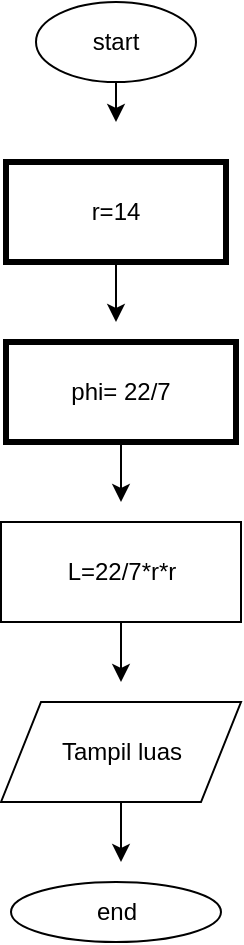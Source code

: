 <mxfile version="13.7.3" type="device" pages="4"><diagram id="Uj9OAwN7SstU1wEg6mgY" name="Page-1"><mxGraphModel dx="852" dy="494" grid="1" gridSize="10" guides="1" tooltips="1" connect="1" arrows="1" fold="1" page="1" pageScale="1" pageWidth="850" pageHeight="1100" math="0" shadow="0"><root><mxCell id="0"/><mxCell id="1" parent="0"/><mxCell id="ZiBA2hBxS-J61Z6boHJ4-24" style="edgeStyle=orthogonalEdgeStyle;rounded=0;orthogonalLoop=1;jettySize=auto;html=1;" parent="1" source="ZiBA2hBxS-J61Z6boHJ4-1" edge="1"><mxGeometry relative="1" as="geometry"><mxPoint x="400" y="80" as="targetPoint"/></mxGeometry></mxCell><mxCell id="ZiBA2hBxS-J61Z6boHJ4-1" value="start" style="ellipse;whiteSpace=wrap;html=1;" parent="1" vertex="1"><mxGeometry x="360" y="20" width="80" height="40" as="geometry"/></mxCell><mxCell id="ZiBA2hBxS-J61Z6boHJ4-26" style="edgeStyle=orthogonalEdgeStyle;rounded=0;orthogonalLoop=1;jettySize=auto;html=1;" parent="1" source="ZiBA2hBxS-J61Z6boHJ4-5" edge="1"><mxGeometry relative="1" as="geometry"><mxPoint x="400" y="180" as="targetPoint"/></mxGeometry></mxCell><mxCell id="ZiBA2hBxS-J61Z6boHJ4-5" value="r=14" style="rounded=0;whiteSpace=wrap;html=1;strokeWidth=3;" parent="1" vertex="1"><mxGeometry x="345" y="100" width="110" height="50" as="geometry"/></mxCell><mxCell id="ZiBA2hBxS-J61Z6boHJ4-8" style="edgeStyle=orthogonalEdgeStyle;rounded=0;orthogonalLoop=1;jettySize=auto;html=1;exitX=0.5;exitY=1;exitDx=0;exitDy=0;" parent="1" source="ZiBA2hBxS-J61Z6boHJ4-5" target="ZiBA2hBxS-J61Z6boHJ4-5" edge="1"><mxGeometry relative="1" as="geometry"/></mxCell><mxCell id="ZiBA2hBxS-J61Z6boHJ4-27" style="edgeStyle=orthogonalEdgeStyle;rounded=0;orthogonalLoop=1;jettySize=auto;html=1;" parent="1" source="ZiBA2hBxS-J61Z6boHJ4-17" edge="1"><mxGeometry relative="1" as="geometry"><mxPoint x="402.5" y="270" as="targetPoint"/></mxGeometry></mxCell><mxCell id="ZiBA2hBxS-J61Z6boHJ4-17" value="phi= 22/7" style="rounded=0;whiteSpace=wrap;html=1;strokeWidth=3;" parent="1" vertex="1"><mxGeometry x="345" y="190" width="115" height="50" as="geometry"/></mxCell><mxCell id="ZiBA2hBxS-J61Z6boHJ4-28" style="edgeStyle=orthogonalEdgeStyle;rounded=0;orthogonalLoop=1;jettySize=auto;html=1;" parent="1" source="ZiBA2hBxS-J61Z6boHJ4-18" edge="1"><mxGeometry relative="1" as="geometry"><mxPoint x="402.5" y="360" as="targetPoint"/></mxGeometry></mxCell><mxCell id="ZiBA2hBxS-J61Z6boHJ4-18" value="L=22/7*r*r" style="rounded=0;whiteSpace=wrap;html=1;strokeWidth=1;" parent="1" vertex="1"><mxGeometry x="342.5" y="280" width="120" height="50" as="geometry"/></mxCell><mxCell id="ZiBA2hBxS-J61Z6boHJ4-29" style="edgeStyle=orthogonalEdgeStyle;rounded=0;orthogonalLoop=1;jettySize=auto;html=1;" parent="1" source="ZiBA2hBxS-J61Z6boHJ4-19" edge="1"><mxGeometry relative="1" as="geometry"><mxPoint x="402.5" y="450" as="targetPoint"/></mxGeometry></mxCell><mxCell id="ZiBA2hBxS-J61Z6boHJ4-19" value="Tampil luas" style="shape=parallelogram;perimeter=parallelogramPerimeter;whiteSpace=wrap;html=1;fixedSize=1;strokeWidth=1;" parent="1" vertex="1"><mxGeometry x="342.5" y="370" width="120" height="50" as="geometry"/></mxCell><mxCell id="ZiBA2hBxS-J61Z6boHJ4-20" value="end" style="ellipse;whiteSpace=wrap;html=1;strokeWidth=1;" parent="1" vertex="1"><mxGeometry x="347.5" y="460" width="105" height="30" as="geometry"/></mxCell><mxCell id="ZiBA2hBxS-J61Z6boHJ4-22" style="edgeStyle=orthogonalEdgeStyle;rounded=0;orthogonalLoop=1;jettySize=auto;html=1;exitX=0.5;exitY=1;exitDx=0;exitDy=0;" parent="1" source="ZiBA2hBxS-J61Z6boHJ4-1" target="ZiBA2hBxS-J61Z6boHJ4-1" edge="1"><mxGeometry relative="1" as="geometry"/></mxCell></root></mxGraphModel></diagram><diagram id="eXDXhn9w084L_KvNvf0D" name="Page-2"><mxGraphModel dx="852" dy="494" grid="1" gridSize="10" guides="1" tooltips="1" connect="1" arrows="1" fold="1" page="1" pageScale="1" pageWidth="850" pageHeight="1100" math="0" shadow="0"><root><mxCell id="LCB-gGeCcYO79WW6TG3y-0"/><mxCell id="LCB-gGeCcYO79WW6TG3y-1" parent="LCB-gGeCcYO79WW6TG3y-0"/><mxCell id="tb40D4kX8-YWBbThaUYf-0" style="edgeStyle=orthogonalEdgeStyle;rounded=0;orthogonalLoop=1;jettySize=auto;html=1;" parent="LCB-gGeCcYO79WW6TG3y-1" source="tb40D4kX8-YWBbThaUYf-1" edge="1"><mxGeometry relative="1" as="geometry"><mxPoint x="400" y="80" as="targetPoint"/></mxGeometry></mxCell><mxCell id="tb40D4kX8-YWBbThaUYf-1" value="start" style="ellipse;whiteSpace=wrap;html=1;" parent="LCB-gGeCcYO79WW6TG3y-1" vertex="1"><mxGeometry x="360" y="20" width="80" height="40" as="geometry"/></mxCell><mxCell id="tb40D4kX8-YWBbThaUYf-2" style="edgeStyle=orthogonalEdgeStyle;rounded=0;orthogonalLoop=1;jettySize=auto;html=1;" parent="LCB-gGeCcYO79WW6TG3y-1" edge="1"><mxGeometry relative="1" as="geometry"><mxPoint x="400" y="180" as="targetPoint"/><mxPoint x="400" y="150" as="sourcePoint"/></mxGeometry></mxCell><mxCell id="tb40D4kX8-YWBbThaUYf-4" style="edgeStyle=orthogonalEdgeStyle;rounded=0;orthogonalLoop=1;jettySize=auto;html=1;exitX=0.5;exitY=1;exitDx=0;exitDy=0;" parent="LCB-gGeCcYO79WW6TG3y-1" edge="1"><mxGeometry relative="1" as="geometry"><mxPoint x="400" y="150" as="sourcePoint"/><mxPoint x="400" y="150" as="targetPoint"/></mxGeometry></mxCell><mxCell id="tb40D4kX8-YWBbThaUYf-5" style="edgeStyle=orthogonalEdgeStyle;rounded=0;orthogonalLoop=1;jettySize=auto;html=1;" parent="LCB-gGeCcYO79WW6TG3y-1" edge="1"><mxGeometry relative="1" as="geometry"><mxPoint x="402.5" y="270" as="targetPoint"/><mxPoint x="402.5" y="240" as="sourcePoint"/></mxGeometry></mxCell><mxCell id="tb40D4kX8-YWBbThaUYf-7" style="edgeStyle=orthogonalEdgeStyle;rounded=0;orthogonalLoop=1;jettySize=auto;html=1;" parent="LCB-gGeCcYO79WW6TG3y-1" source="tb40D4kX8-YWBbThaUYf-8" edge="1"><mxGeometry relative="1" as="geometry"><mxPoint x="402.5" y="360" as="targetPoint"/></mxGeometry></mxCell><mxCell id="tb40D4kX8-YWBbThaUYf-8" value="L=phi*r*r" style="rounded=0;whiteSpace=wrap;html=1;strokeWidth=1;" parent="LCB-gGeCcYO79WW6TG3y-1" vertex="1"><mxGeometry x="342.5" y="280" width="120" height="50" as="geometry"/></mxCell><mxCell id="tb40D4kX8-YWBbThaUYf-9" style="edgeStyle=orthogonalEdgeStyle;rounded=0;orthogonalLoop=1;jettySize=auto;html=1;" parent="LCB-gGeCcYO79WW6TG3y-1" source="tb40D4kX8-YWBbThaUYf-10" edge="1"><mxGeometry relative="1" as="geometry"><mxPoint x="402.5" y="450" as="targetPoint"/></mxGeometry></mxCell><mxCell id="tb40D4kX8-YWBbThaUYf-10" value="Tampil luas" style="shape=parallelogram;perimeter=parallelogramPerimeter;whiteSpace=wrap;html=1;fixedSize=1;strokeWidth=1;" parent="LCB-gGeCcYO79WW6TG3y-1" vertex="1"><mxGeometry x="342.5" y="370" width="120" height="50" as="geometry"/></mxCell><mxCell id="tb40D4kX8-YWBbThaUYf-11" value="end" style="ellipse;whiteSpace=wrap;html=1;strokeWidth=1;" parent="LCB-gGeCcYO79WW6TG3y-1" vertex="1"><mxGeometry x="347.5" y="460" width="105" height="30" as="geometry"/></mxCell><mxCell id="tb40D4kX8-YWBbThaUYf-12" style="edgeStyle=orthogonalEdgeStyle;rounded=0;orthogonalLoop=1;jettySize=auto;html=1;exitX=0.5;exitY=1;exitDx=0;exitDy=0;" parent="LCB-gGeCcYO79WW6TG3y-1" source="tb40D4kX8-YWBbThaUYf-1" target="tb40D4kX8-YWBbThaUYf-1" edge="1"><mxGeometry relative="1" as="geometry"/></mxCell><mxCell id="tb40D4kX8-YWBbThaUYf-16" value="masukan r" style="shape=parallelogram;perimeter=parallelogramPerimeter;whiteSpace=wrap;html=1;fixedSize=1;strokeWidth=1;" parent="LCB-gGeCcYO79WW6TG3y-1" vertex="1"><mxGeometry x="342.5" y="90" width="120" height="60" as="geometry"/></mxCell><mxCell id="tb40D4kX8-YWBbThaUYf-19" value="masukkan phi" style="rounded=0;whiteSpace=wrap;html=1;strokeWidth=1;" parent="LCB-gGeCcYO79WW6TG3y-1" vertex="1"><mxGeometry x="343" y="190" width="120" height="40" as="geometry"/></mxCell></root></mxGraphModel></diagram><diagram id="qasOwzOjssbFzNys_PqO" name="Page-3"><mxGraphModel dx="852" dy="494" grid="1" gridSize="10" guides="1" tooltips="1" connect="1" arrows="1" fold="1" page="1" pageScale="1" pageWidth="850" pageHeight="1100" math="0" shadow="0"><root><mxCell id="iueVNaHloEjQvOWnwD4O-0"/><mxCell id="iueVNaHloEjQvOWnwD4O-1" parent="iueVNaHloEjQvOWnwD4O-0"/><mxCell id="iueVNaHloEjQvOWnwD4O-3" style="edgeStyle=orthogonalEdgeStyle;rounded=0;orthogonalLoop=1;jettySize=auto;html=1;" parent="iueVNaHloEjQvOWnwD4O-1" source="iueVNaHloEjQvOWnwD4O-2" edge="1"><mxGeometry relative="1" as="geometry"><mxPoint x="410" y="80" as="targetPoint"/></mxGeometry></mxCell><mxCell id="iueVNaHloEjQvOWnwD4O-2" value="mulai" style="ellipse;whiteSpace=wrap;html=1;strokeWidth=1;" parent="iueVNaHloEjQvOWnwD4O-1" vertex="1"><mxGeometry x="365" y="20" width="90" height="40" as="geometry"/></mxCell><mxCell id="iueVNaHloEjQvOWnwD4O-5" style="edgeStyle=orthogonalEdgeStyle;rounded=0;orthogonalLoop=1;jettySize=auto;html=1;" parent="iueVNaHloEjQvOWnwD4O-1" source="iueVNaHloEjQvOWnwD4O-4" edge="1"><mxGeometry relative="1" as="geometry"><mxPoint x="410" y="160" as="targetPoint"/></mxGeometry></mxCell><mxCell id="iueVNaHloEjQvOWnwD4O-4" value="input IPK" style="shape=parallelogram;perimeter=parallelogramPerimeter;whiteSpace=wrap;html=1;fixedSize=1;strokeWidth=1;" parent="iueVNaHloEjQvOWnwD4O-1" vertex="1"><mxGeometry x="350" y="90" width="120" height="40" as="geometry"/></mxCell><mxCell id="iueVNaHloEjQvOWnwD4O-7" style="edgeStyle=orthogonalEdgeStyle;rounded=0;orthogonalLoop=1;jettySize=auto;html=1;" parent="iueVNaHloEjQvOWnwD4O-1" source="iueVNaHloEjQvOWnwD4O-6" edge="1"><mxGeometry relative="1" as="geometry"><mxPoint x="500" y="270" as="targetPoint"/></mxGeometry></mxCell><mxCell id="iueVNaHloEjQvOWnwD4O-8" style="edgeStyle=orthogonalEdgeStyle;rounded=0;orthogonalLoop=1;jettySize=auto;html=1;" parent="iueVNaHloEjQvOWnwD4O-1" source="iueVNaHloEjQvOWnwD4O-6" edge="1"><mxGeometry relative="1" as="geometry"><mxPoint x="330" y="270" as="targetPoint"/></mxGeometry></mxCell><mxCell id="iueVNaHloEjQvOWnwD4O-6" value="&amp;gt;=3.50" style="rhombus;whiteSpace=wrap;html=1;strokeWidth=1;" parent="iueVNaHloEjQvOWnwD4O-1" vertex="1"><mxGeometry x="370" y="170" width="80" height="60" as="geometry"/></mxCell><mxCell id="iueVNaHloEjQvOWnwD4O-19" style="edgeStyle=orthogonalEdgeStyle;rounded=0;orthogonalLoop=1;jettySize=auto;html=1;" parent="iueVNaHloEjQvOWnwD4O-1" source="iueVNaHloEjQvOWnwD4O-9" edge="1"><mxGeometry relative="1" as="geometry"><mxPoint x="400" y="370" as="targetPoint"/></mxGeometry></mxCell><mxCell id="iueVNaHloEjQvOWnwD4O-9" value="berprestasi &quot;cumlaude&quot;" style="shape=parallelogram;perimeter=parallelogramPerimeter;whiteSpace=wrap;html=1;fixedSize=1;strokeWidth=1;" parent="iueVNaHloEjQvOWnwD4O-1" vertex="1"><mxGeometry x="250" y="280" width="150" height="60" as="geometry"/></mxCell><mxCell id="iueVNaHloEjQvOWnwD4O-20" style="edgeStyle=orthogonalEdgeStyle;rounded=0;orthogonalLoop=1;jettySize=auto;html=1;" parent="iueVNaHloEjQvOWnwD4O-1" source="iueVNaHloEjQvOWnwD4O-10" edge="1"><mxGeometry relative="1" as="geometry"><mxPoint x="440" y="370" as="targetPoint"/></mxGeometry></mxCell><mxCell id="iueVNaHloEjQvOWnwD4O-10" value="berprestasi &quot;cukup baik" style="shape=parallelogram;perimeter=parallelogramPerimeter;whiteSpace=wrap;html=1;fixedSize=1;strokeWidth=1;" parent="iueVNaHloEjQvOWnwD4O-1" vertex="1"><mxGeometry x="440" y="280" width="160" height="60" as="geometry"/></mxCell><mxCell id="iueVNaHloEjQvOWnwD4O-18" value="selesai" style="ellipse;whiteSpace=wrap;html=1;strokeWidth=1;" parent="iueVNaHloEjQvOWnwD4O-1" vertex="1"><mxGeometry x="375" y="380" width="95" height="30" as="geometry"/></mxCell><mxCell id="iueVNaHloEjQvOWnwD4O-22" value="yes" style="text;html=1;align=center;verticalAlign=middle;resizable=0;points=[];autosize=1;" parent="iueVNaHloEjQvOWnwD4O-1" vertex="1"><mxGeometry x="325" y="180" width="30" height="20" as="geometry"/></mxCell><mxCell id="iueVNaHloEjQvOWnwD4O-23" value="no" style="text;html=1;align=center;verticalAlign=middle;resizable=0;points=[];autosize=1;" parent="iueVNaHloEjQvOWnwD4O-1" vertex="1"><mxGeometry x="475" y="180" width="30" height="20" as="geometry"/></mxCell></root></mxGraphModel></diagram><diagram id="Az6ksXJzZXwkl-tsp9cG" name="Page-4"><mxGraphModel dx="1136" dy="659" grid="1" gridSize="10" guides="1" tooltips="1" connect="1" arrows="1" fold="1" page="1" pageScale="1" pageWidth="850" pageHeight="1100" math="0" shadow="0"><root><mxCell id="GfJD5EJW84aVXDGly8-E-0"/><mxCell id="GfJD5EJW84aVXDGly8-E-1" parent="GfJD5EJW84aVXDGly8-E-0"/><mxCell id="fZ8mS8B1722NiB2UmI9z-1" style="edgeStyle=orthogonalEdgeStyle;rounded=0;orthogonalLoop=1;jettySize=auto;html=1;" edge="1" parent="GfJD5EJW84aVXDGly8-E-1" source="fZ8mS8B1722NiB2UmI9z-0" target="fZ8mS8B1722NiB2UmI9z-2"><mxGeometry relative="1" as="geometry"><mxPoint x="390" y="90" as="targetPoint"/></mxGeometry></mxCell><mxCell id="fZ8mS8B1722NiB2UmI9z-0" value="start" style="ellipse;whiteSpace=wrap;html=1;" vertex="1" parent="GfJD5EJW84aVXDGly8-E-1"><mxGeometry x="330" y="10" width="120" height="50" as="geometry"/></mxCell><mxCell id="fZ8mS8B1722NiB2UmI9z-3" style="edgeStyle=orthogonalEdgeStyle;rounded=0;orthogonalLoop=1;jettySize=auto;html=1;" edge="1" parent="GfJD5EJW84aVXDGly8-E-1" source="fZ8mS8B1722NiB2UmI9z-2" target="fZ8mS8B1722NiB2UmI9z-4"><mxGeometry relative="1" as="geometry"><mxPoint x="390" y="200" as="targetPoint"/></mxGeometry></mxCell><mxCell id="fZ8mS8B1722NiB2UmI9z-2" value="i=0" style="whiteSpace=wrap;html=1;aspect=fixed;" vertex="1" parent="GfJD5EJW84aVXDGly8-E-1"><mxGeometry x="355" y="100" width="70" height="70" as="geometry"/></mxCell><mxCell id="fZ8mS8B1722NiB2UmI9z-5" style="edgeStyle=orthogonalEdgeStyle;rounded=0;orthogonalLoop=1;jettySize=auto;html=1;" edge="1" parent="GfJD5EJW84aVXDGly8-E-1" source="fZ8mS8B1722NiB2UmI9z-4" target="fZ8mS8B1722NiB2UmI9z-6"><mxGeometry relative="1" as="geometry"><mxPoint x="240" y="330" as="targetPoint"/></mxGeometry></mxCell><mxCell id="fZ8mS8B1722NiB2UmI9z-7" style="edgeStyle=orthogonalEdgeStyle;rounded=0;orthogonalLoop=1;jettySize=auto;html=1;" edge="1" parent="GfJD5EJW84aVXDGly8-E-1" source="fZ8mS8B1722NiB2UmI9z-4" target="fZ8mS8B1722NiB2UmI9z-8"><mxGeometry relative="1" as="geometry"><mxPoint x="390" y="310" as="targetPoint"/></mxGeometry></mxCell><mxCell id="fZ8mS8B1722NiB2UmI9z-4" value="i&amp;lt;5" style="rhombus;whiteSpace=wrap;html=1;" vertex="1" parent="GfJD5EJW84aVXDGly8-E-1"><mxGeometry x="350" y="200" width="80" height="80" as="geometry"/></mxCell><mxCell id="fZ8mS8B1722NiB2UmI9z-6" value="end" style="ellipse;whiteSpace=wrap;html=1;" vertex="1" parent="GfJD5EJW84aVXDGly8-E-1"><mxGeometry x="120" y="310" width="120" height="60" as="geometry"/></mxCell><mxCell id="fZ8mS8B1722NiB2UmI9z-9" style="edgeStyle=orthogonalEdgeStyle;rounded=0;orthogonalLoop=1;jettySize=auto;html=1;" edge="1" parent="GfJD5EJW84aVXDGly8-E-1" source="fZ8mS8B1722NiB2UmI9z-8" target="fZ8mS8B1722NiB2UmI9z-10"><mxGeometry relative="1" as="geometry"><mxPoint x="390" y="400" as="targetPoint"/></mxGeometry></mxCell><mxCell id="fZ8mS8B1722NiB2UmI9z-8" value="print &quot;saya suka programing&quot;" style="shape=parallelogram;perimeter=parallelogramPerimeter;whiteSpace=wrap;html=1;fixedSize=1;" vertex="1" parent="GfJD5EJW84aVXDGly8-E-1"><mxGeometry x="330" y="310" width="120" height="60" as="geometry"/></mxCell><mxCell id="fZ8mS8B1722NiB2UmI9z-11" style="edgeStyle=orthogonalEdgeStyle;rounded=0;orthogonalLoop=1;jettySize=auto;html=1;" edge="1" parent="GfJD5EJW84aVXDGly8-E-1" source="fZ8mS8B1722NiB2UmI9z-10" target="fZ8mS8B1722NiB2UmI9z-12"><mxGeometry relative="1" as="geometry"><mxPoint x="390" y="520" as="targetPoint"/></mxGeometry></mxCell><mxCell id="fZ8mS8B1722NiB2UmI9z-10" value="i++" style="whiteSpace=wrap;html=1;aspect=fixed;" vertex="1" parent="GfJD5EJW84aVXDGly8-E-1"><mxGeometry x="355" y="410" width="70" height="70" as="geometry"/></mxCell><mxCell id="fZ8mS8B1722NiB2UmI9z-13" style="edgeStyle=orthogonalEdgeStyle;rounded=0;orthogonalLoop=1;jettySize=auto;html=1;" edge="1" parent="GfJD5EJW84aVXDGly8-E-1" source="fZ8mS8B1722NiB2UmI9z-12"><mxGeometry relative="1" as="geometry"><mxPoint x="440" y="240" as="targetPoint"/><Array as="points"><mxPoint x="580" y="550"/></Array></mxGeometry></mxCell><mxCell id="fZ8mS8B1722NiB2UmI9z-12" value="next i" style="whiteSpace=wrap;html=1;aspect=fixed;" vertex="1" parent="GfJD5EJW84aVXDGly8-E-1"><mxGeometry x="350" y="510" width="80" height="80" as="geometry"/></mxCell><mxCell id="fZ8mS8B1722NiB2UmI9z-14" value="tidak" style="text;html=1;align=center;verticalAlign=middle;resizable=0;points=[];autosize=1;" vertex="1" parent="GfJD5EJW84aVXDGly8-E-1"><mxGeometry x="180" y="220" width="40" height="20" as="geometry"/></mxCell><mxCell id="fZ8mS8B1722NiB2UmI9z-15" value="ya" style="text;html=1;align=center;verticalAlign=middle;resizable=0;points=[];autosize=1;" vertex="1" parent="GfJD5EJW84aVXDGly8-E-1"><mxGeometry x="545" y="220" width="30" height="20" as="geometry"/></mxCell></root></mxGraphModel></diagram></mxfile>